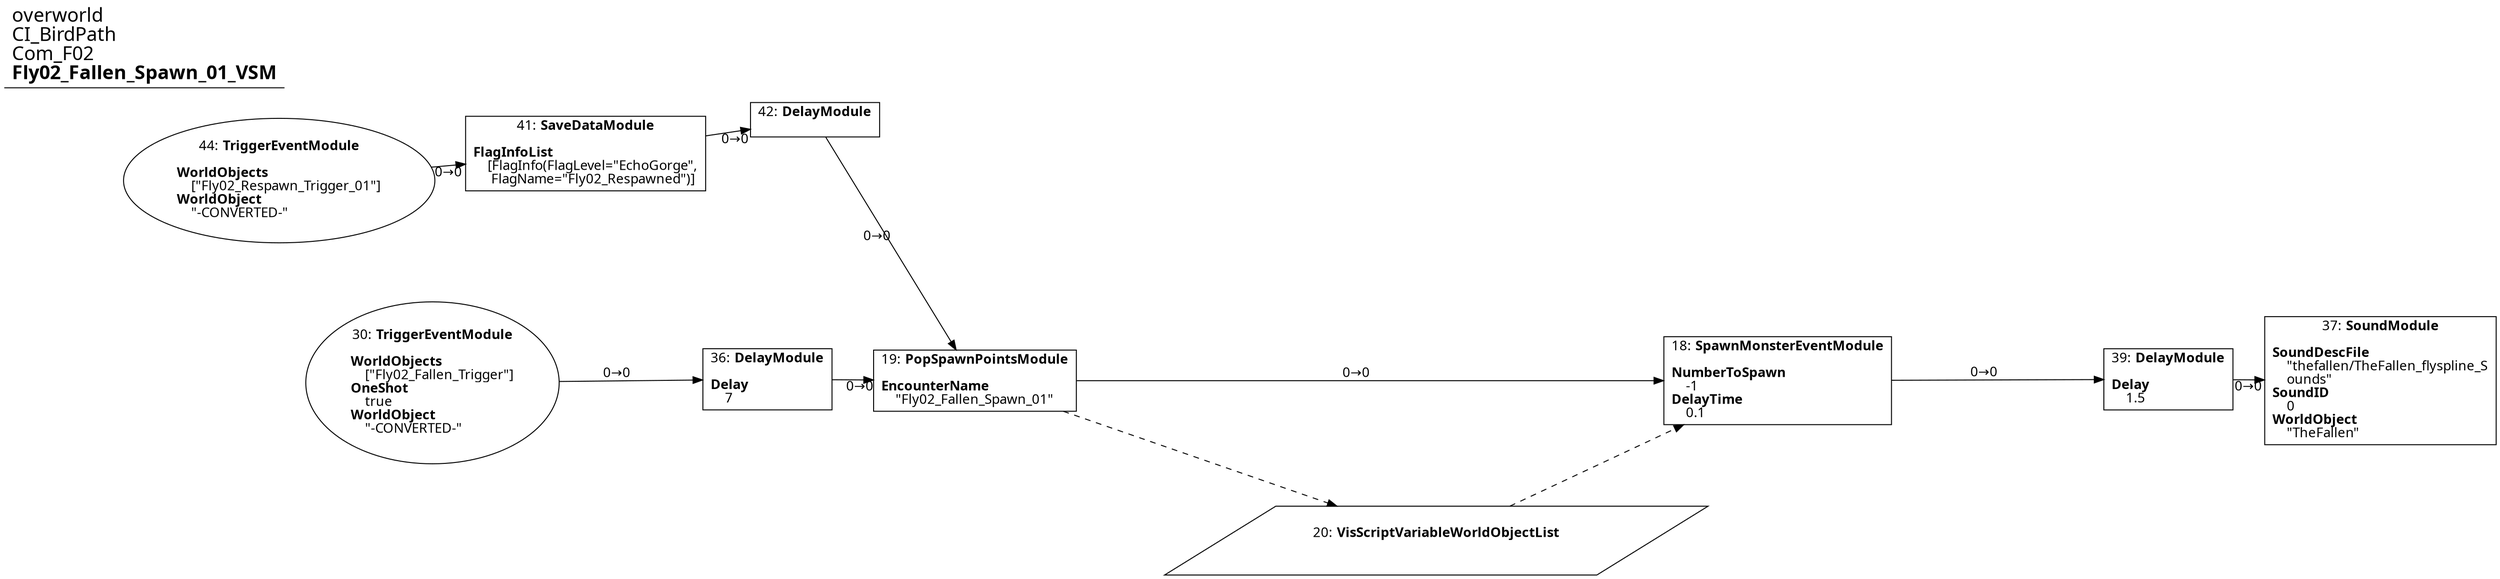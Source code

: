 digraph {
    layout = fdp;
    overlap = prism;
    sep = "+16";
    splines = spline;

    node [ shape = box ];

    graph [ fontname = "Segoe UI" ];
    node [ fontname = "Segoe UI" ];
    edge [ fontname = "Segoe UI" ];

    18 [ label = <18: <b>SpawnMonsterEventModule</b><br/><br/><b>NumberToSpawn</b><br align="left"/>    -1<br align="left"/><b>DelayTime</b><br align="left"/>    0.1<br align="left"/>> ];
    18 [ pos = "0.82600003,0.514!" ];
    18 -> 39 [ label = "0→0" ];
    20 -> 18 [ style = dashed ];

    19 [ label = <19: <b>PopSpawnPointsModule</b><br/><br/><b>EncounterName</b><br align="left"/>    &quot;Fly02_Fallen_Spawn_01&quot;<br align="left"/>> ];
    19 [ pos = "0.224,0.514!" ];
    19 -> 18 [ label = "0→0" ];
    19 -> 20 [ style = dashed ];

    20 [ label = <20: <b>VisScriptVariableWorldObjectList</b><br/><br/>> ];
    20 [ shape = parallelogram ]
    20 [ pos = "0.57000005,0.39400002!" ];

    30 [ label = <30: <b>TriggerEventModule</b><br/><br/><b>WorldObjects</b><br align="left"/>    [&quot;Fly02_Fallen_Trigger&quot;]<br align="left"/><b>OneShot</b><br align="left"/>    true<br align="left"/><b>WorldObject</b><br align="left"/>    &quot;-CONVERTED-&quot;<br align="left"/>> ];
    30 [ shape = oval ]
    30 [ pos = "-0.186,0.51500005!" ];
    30 -> 36 [ label = "0→0" ];

    36 [ label = <36: <b>DelayModule</b><br/><br/><b>Delay</b><br align="left"/>    7<br align="left"/>> ];
    36 [ pos = "0.068,0.51500005!" ];
    36 -> 19 [ label = "0→0" ];

    37 [ label = <37: <b>SoundModule</b><br/><br/><b>SoundDescFile</b><br align="left"/>    &quot;thefallen/TheFallen_flyspline_S<br align="left"/>    ounds&quot;<br align="left"/><b>SoundID</b><br align="left"/>    0<br align="left"/><b>WorldObject</b><br align="left"/>    &quot;TheFallen&quot;<br align="left"/>> ];
    37 [ pos = "1.2780001,0.514!" ];

    39 [ label = <39: <b>DelayModule</b><br/><br/><b>Delay</b><br align="left"/>    1.5<br align="left"/>> ];
    39 [ pos = "1.1190001,0.51500005!" ];
    39 -> 37 [ label = "0→0" ];

    41 [ label = <41: <b>SaveDataModule</b><br/><br/><b>FlagInfoList</b><br align="left"/>    [FlagInfo(FlagLevel=&quot;EchoGorge&quot;,<br align="left"/>     FlagName=&quot;Fly02_Respawned&quot;)]<br align="left"/>> ];
    41 [ pos = "-0.096,0.708!" ];
    41 -> 42 [ label = "0→0" ];

    42 [ label = <42: <b>DelayModule</b><br/><br/>> ];
    42 [ pos = "0.105000004,0.708!" ];
    42 -> 19 [ label = "0→0" ];

    44 [ label = <44: <b>TriggerEventModule</b><br/><br/><b>WorldObjects</b><br align="left"/>    [&quot;Fly02_Respawn_Trigger_01&quot;]<br align="left"/><b>WorldObject</b><br align="left"/>    &quot;-CONVERTED-&quot;<br align="left"/>> ];
    44 [ shape = oval ]
    44 [ pos = "-0.34100002,0.708!" ];
    44 -> 41 [ label = "0→0" ];

    title [ pos = "-0.342,0.70900005!" ];
    title [ shape = underline ];
    title [ label = <<font point-size="20">overworld<br align="left"/>CI_BirdPath<br align="left"/>Com_F02<br align="left"/><b>Fly02_Fallen_Spawn_01_VSM</b><br align="left"/></font>> ];
}
